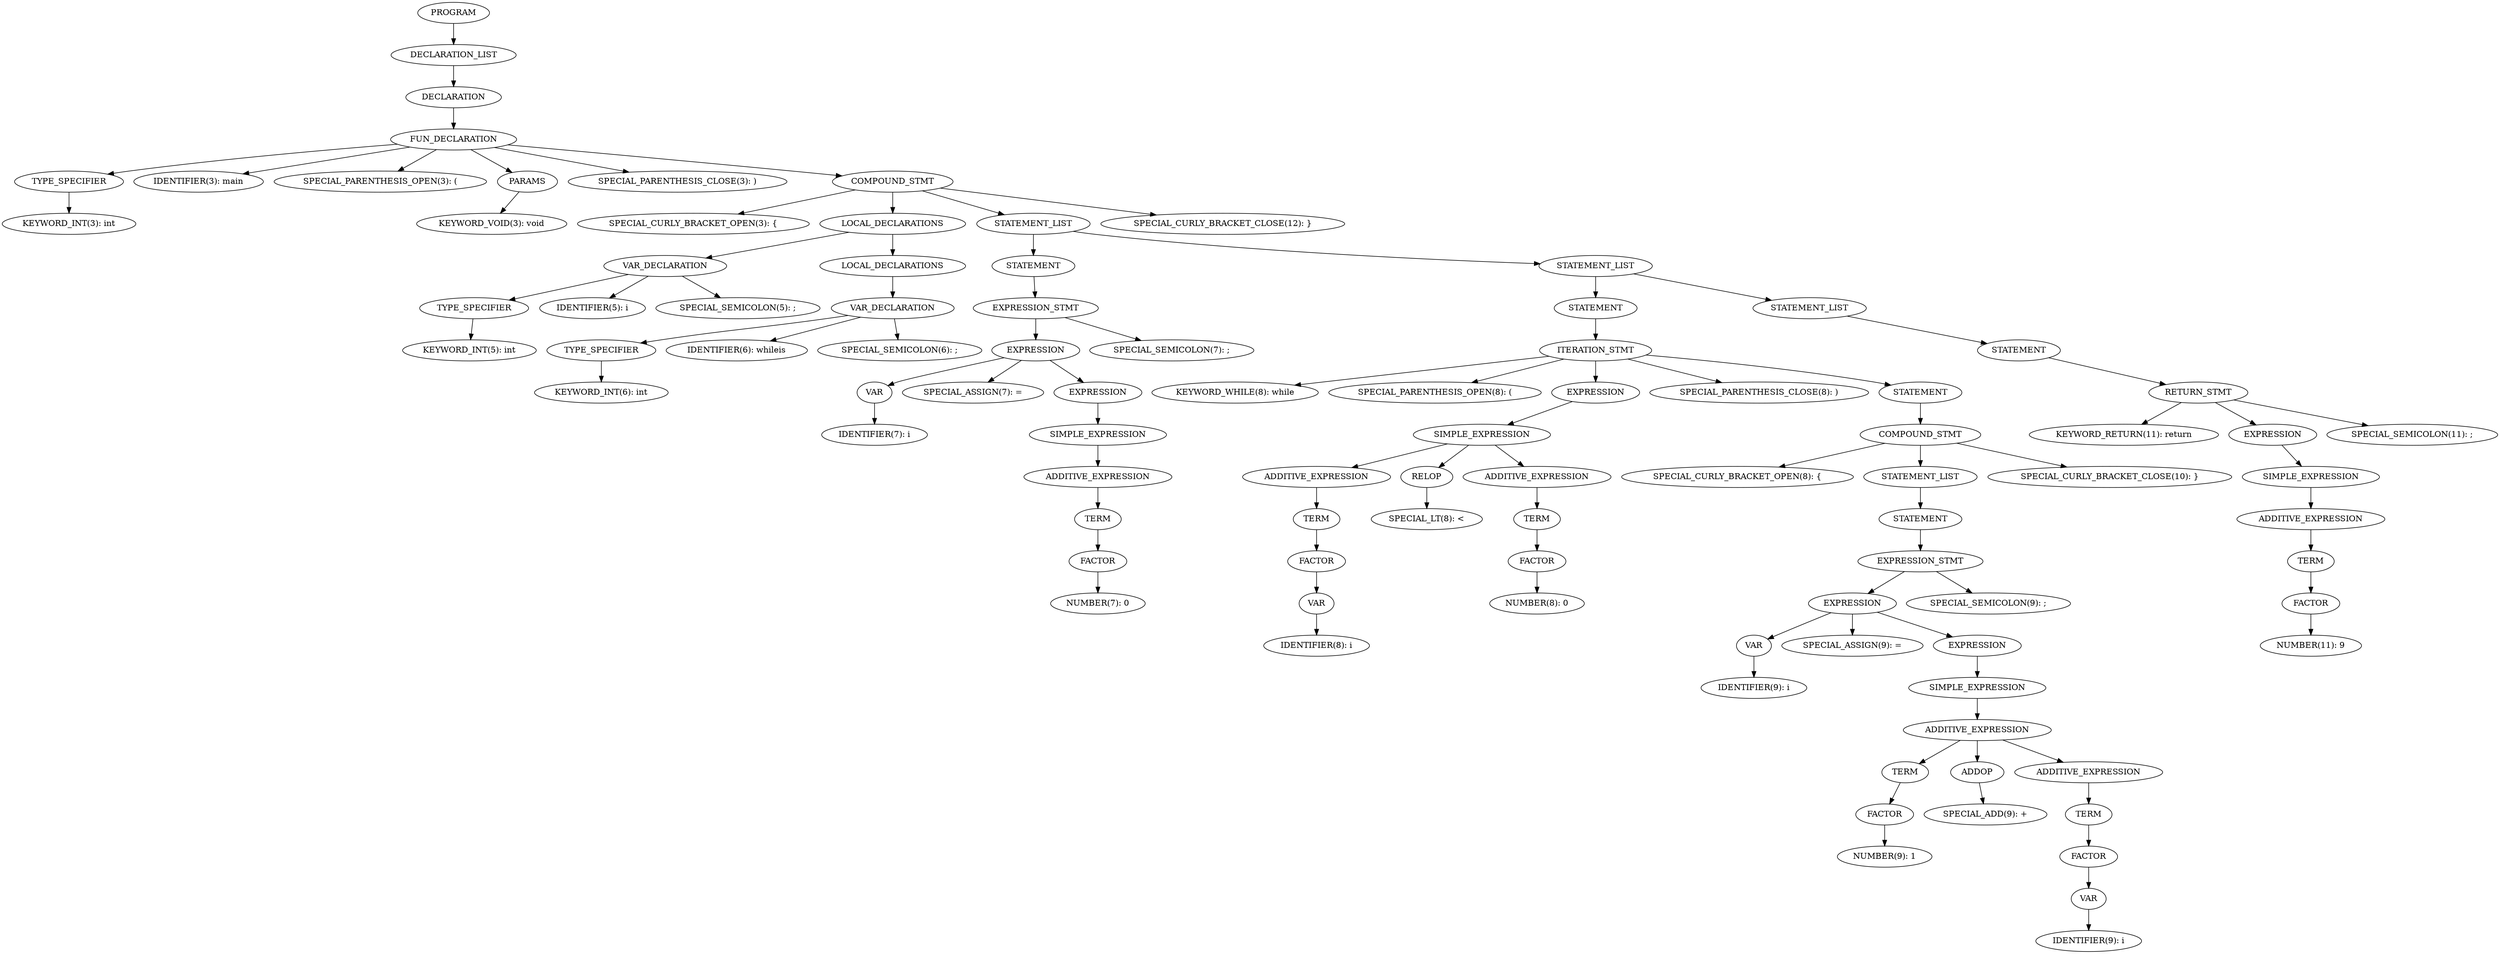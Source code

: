 digraph {
	163290024951 [label="PROGRAM"];
	163290051612 [label="DECLARATION_LIST"];
	163290051618 [label="DECLARATION"];
	163290051639 [label="FUN_DECLARATION"];
	163290051651 [label="TYPE_SPECIFIER"];
	163290051657 [label="KEYWORD_INT(3): int"];
	163290051657 [label="KEYWORD_INT(3): int"];
	163290051651 [label="TYPE_SPECIFIER"];
	163290051660 [label="IDENTIFIER(3): main"];
	163290051660 [label="IDENTIFIER(3): main"];
	163290051666 [label="SPECIAL_PARENTHESIS_OPEN(3): ("];
	163290051666 [label="SPECIAL_PARENTHESIS_OPEN(3): ("];
	163290051672 [label="PARAMS"];
	163290051702 [label="KEYWORD_VOID(3): void"];
	163290051702 [label="KEYWORD_VOID(3): void"];
	163290051672 [label="PARAMS"];
	163290051708 [label="SPECIAL_PARENTHESIS_CLOSE(3): )"];
	163290051708 [label="SPECIAL_PARENTHESIS_CLOSE(3): )"];
	163290051714 [label="COMPOUND_STMT"];
	163290051723 [label="SPECIAL_CURLY_BRACKET_OPEN(3): {"];
	163290051723 [label="SPECIAL_CURLY_BRACKET_OPEN(3): {"];
	163290051726 [label="LOCAL_DECLARATIONS"];
	163290051735 [label="VAR_DECLARATION"];
	163290051741 [label="TYPE_SPECIFIER"];
	163290051747 [label="KEYWORD_INT(5): int"];
	163290051747 [label="KEYWORD_INT(5): int"];
	163290051741 [label="TYPE_SPECIFIER"];
	163290051750 [label="IDENTIFIER(5): i"];
	163290051750 [label="IDENTIFIER(5): i"];
	163290051756 [label="SPECIAL_SEMICOLON(5): ;"];
	163290051756 [label="SPECIAL_SEMICOLON(5): ;"];
	163290051735 [label="VAR_DECLARATION"];
	163290051762 [label="LOCAL_DECLARATIONS"];
	163290051771 [label="VAR_DECLARATION"];
	163290051777 [label="TYPE_SPECIFIER"];
	163290051783 [label="KEYWORD_INT(6): int"];
	163290051783 [label="KEYWORD_INT(6): int"];
	163290051777 [label="TYPE_SPECIFIER"];
	163290051786 [label="IDENTIFIER(6): whileis"];
	163290051786 [label="IDENTIFIER(6): whileis"];
	163290051825 [label="SPECIAL_SEMICOLON(6): ;"];
	163290051825 [label="SPECIAL_SEMICOLON(6): ;"];
	163290051771 [label="VAR_DECLARATION"];
	163290051762 [label="LOCAL_DECLARATIONS"];
	163290051726 [label="LOCAL_DECLARATIONS"];
	163290051819 [label="STATEMENT_LIST"];
	163290051810 [label="STATEMENT"];
	163290051804 [label="EXPRESSION_STMT"];
	163290051798 [label="EXPRESSION"];
	163290051792 [label="VAR"];
	163290034951 [label="IDENTIFIER(7): i"];
	163290034951 [label="IDENTIFIER(7): i"];
	163290051792 [label="VAR"];
	163290034954 [label="SPECIAL_ASSIGN(7): ="];
	163290034954 [label="SPECIAL_ASSIGN(7): ="];
	163290034960 [label="EXPRESSION"];
	163290034969 [label="SIMPLE_EXPRESSION"];
	163290034975 [label="ADDITIVE_EXPRESSION"];
	163290034981 [label="TERM"];
	163290034987 [label="FACTOR"];
	163290034993 [label="NUMBER(7): 0"];
	163290034993 [label="NUMBER(7): 0"];
	163290034987 [label="FACTOR"];
	163290034981 [label="TERM"];
	163290034975 [label="ADDITIVE_EXPRESSION"];
	163290034969 [label="SIMPLE_EXPRESSION"];
	163290034960 [label="EXPRESSION"];
	163290051798 [label="EXPRESSION"];
	163290034996 [label="SPECIAL_SEMICOLON(7): ;"];
	163290034996 [label="SPECIAL_SEMICOLON(7): ;"];
	163290051804 [label="EXPRESSION_STMT"];
	163290051810 [label="STATEMENT"];
	163290035002 [label="STATEMENT_LIST"];
	163290035011 [label="STATEMENT"];
	163290035020 [label="ITERATION_STMT"];
	163290035026 [label="KEYWORD_WHILE(8): while"];
	163290035026 [label="KEYWORD_WHILE(8): while"];
	163290035029 [label="SPECIAL_PARENTHESIS_OPEN(8): ("];
	163290035029 [label="SPECIAL_PARENTHESIS_OPEN(8): ("];
	163290035035 [label="EXPRESSION"];
	163290035053 [label="SIMPLE_EXPRESSION"];
	163290035062 [label="ADDITIVE_EXPRESSION"];
	163290035068 [label="TERM"];
	163290035074 [label="FACTOR"];
	163290035080 [label="VAR"];
	163290035086 [label="IDENTIFIER(8): i"];
	163290035086 [label="IDENTIFIER(8): i"];
	163290035080 [label="VAR"];
	163290035074 [label="FACTOR"];
	163290035068 [label="TERM"];
	163290035062 [label="ADDITIVE_EXPRESSION"];
	163290035089 [label="RELOP"];
	163290035098 [label="SPECIAL_LT(8): <"];
	163290035098 [label="SPECIAL_LT(8): <"];
	163290035089 [label="RELOP"];
	163290035101 [label="ADDITIVE_EXPRESSION"];
	163290035110 [label="TERM"];
	163290035116 [label="FACTOR"];
	163290035122 [label="NUMBER(8): 0"];
	163290035122 [label="NUMBER(8): 0"];
	163290035116 [label="FACTOR"];
	163290035110 [label="TERM"];
	163290035101 [label="ADDITIVE_EXPRESSION"];
	163290035053 [label="SIMPLE_EXPRESSION"];
	163290035035 [label="EXPRESSION"];
	163290035125 [label="SPECIAL_PARENTHESIS_CLOSE(8): )"];
	163290035125 [label="SPECIAL_PARENTHESIS_CLOSE(8): )"];
	163290035131 [label="STATEMENT"];
	163290035140 [label="COMPOUND_STMT"];
	163290035146 [label="SPECIAL_CURLY_BRACKET_OPEN(8): {"];
	163290035146 [label="SPECIAL_CURLY_BRACKET_OPEN(8): {"];
	163290035149 [label="STATEMENT_LIST"];
	163290035197 [label="STATEMENT"];
	163290035191 [label="EXPRESSION_STMT"];
	163290035185 [label="EXPRESSION"];
	163290035179 [label="VAR"];
	163290035173 [label="IDENTIFIER(9): i"];
	163290035173 [label="IDENTIFIER(9): i"];
	163290035179 [label="VAR"];
	163290035170 [label="SPECIAL_ASSIGN(9): ="];
	163290035170 [label="SPECIAL_ASSIGN(9): ="];
	163290035164 [label="EXPRESSION"];
	163290033924 [label="SIMPLE_EXPRESSION"];
	163290033930 [label="ADDITIVE_EXPRESSION"];
	163290033936 [label="TERM"];
	163290033942 [label="FACTOR"];
	163290033951 [label="NUMBER(9): 1"];
	163290033951 [label="NUMBER(9): 1"];
	163290033942 [label="FACTOR"];
	163290033936 [label="TERM"];
	163290033954 [label="ADDOP"];
	163290033963 [label="SPECIAL_ADD(9): +"];
	163290033963 [label="SPECIAL_ADD(9): +"];
	163290033954 [label="ADDOP"];
	163290033966 [label="ADDITIVE_EXPRESSION"];
	163290033975 [label="TERM"];
	163290033981 [label="FACTOR"];
	163290033987 [label="VAR"];
	163290033993 [label="IDENTIFIER(9): i"];
	163290033993 [label="IDENTIFIER(9): i"];
	163290033987 [label="VAR"];
	163290033981 [label="FACTOR"];
	163290033975 [label="TERM"];
	163290033966 [label="ADDITIVE_EXPRESSION"];
	163290033930 [label="ADDITIVE_EXPRESSION"];
	163290033924 [label="SIMPLE_EXPRESSION"];
	163290035164 [label="EXPRESSION"];
	163290035185 [label="EXPRESSION"];
	163290033996 [label="SPECIAL_SEMICOLON(9): ;"];
	163290033996 [label="SPECIAL_SEMICOLON(9): ;"];
	163290035191 [label="EXPRESSION_STMT"];
	163290035197 [label="STATEMENT"];
	163290035149 [label="STATEMENT_LIST"];
	163290034002 [label="SPECIAL_CURLY_BRACKET_CLOSE(10): }"];
	163290034002 [label="SPECIAL_CURLY_BRACKET_CLOSE(10): }"];
	163290035140 [label="COMPOUND_STMT"];
	163290035131 [label="STATEMENT"];
	163290035020 [label="ITERATION_STMT"];
	163290035011 [label="STATEMENT"];
	163290034008 [label="STATEMENT_LIST"];
	163290034017 [label="STATEMENT"];
	163290034023 [label="RETURN_STMT"];
	163290034029 [label="KEYWORD_RETURN(11): return"];
	163290034029 [label="KEYWORD_RETURN(11): return"];
	163290034032 [label="EXPRESSION"];
	163290034041 [label="SIMPLE_EXPRESSION"];
	163290034173 [label="ADDITIVE_EXPRESSION"];
	163290034167 [label="TERM"];
	163290034161 [label="FACTOR"];
	163290034155 [label="NUMBER(11): 9"];
	163290034155 [label="NUMBER(11): 9"];
	163290034161 [label="FACTOR"];
	163290034167 [label="TERM"];
	163290034173 [label="ADDITIVE_EXPRESSION"];
	163290034041 [label="SIMPLE_EXPRESSION"];
	163290034032 [label="EXPRESSION"];
	163290034152 [label="SPECIAL_SEMICOLON(11): ;"];
	163290034152 [label="SPECIAL_SEMICOLON(11): ;"];
	163290034023 [label="RETURN_STMT"];
	163290034017 [label="STATEMENT"];
	163290034008 [label="STATEMENT_LIST"];
	163290035002 [label="STATEMENT_LIST"];
	163290051819 [label="STATEMENT_LIST"];
	163290034146 [label="SPECIAL_CURLY_BRACKET_CLOSE(12): }"];
	163290034146 [label="SPECIAL_CURLY_BRACKET_CLOSE(12): }"];
	163290051714 [label="COMPOUND_STMT"];
	163290051639 [label="FUN_DECLARATION"];
	163290051618 [label="DECLARATION"];
	163290051612 [label="DECLARATION_LIST"];
163290051651 -> 163290051657;
163290051639 -> 163290051651;
163290051639 -> 163290051660;
163290051639 -> 163290051666;
163290051672 -> 163290051702;
163290051639 -> 163290051672;
163290051639 -> 163290051708;
163290051714 -> 163290051723;
163290051741 -> 163290051747;
163290051735 -> 163290051741;
163290051735 -> 163290051750;
163290051735 -> 163290051756;
163290051726 -> 163290051735;
163290051777 -> 163290051783;
163290051771 -> 163290051777;
163290051771 -> 163290051786;
163290051771 -> 163290051825;
163290051762 -> 163290051771;
163290051726 -> 163290051762;
163290051714 -> 163290051726;
163290051792 -> 163290034951;
163290051798 -> 163290051792;
163290051798 -> 163290034954;
163290034987 -> 163290034993;
163290034981 -> 163290034987;
163290034975 -> 163290034981;
163290034969 -> 163290034975;
163290034960 -> 163290034969;
163290051798 -> 163290034960;
163290051804 -> 163290051798;
163290051804 -> 163290034996;
163290051810 -> 163290051804;
163290051819 -> 163290051810;
163290035020 -> 163290035026;
163290035020 -> 163290035029;
163290035080 -> 163290035086;
163290035074 -> 163290035080;
163290035068 -> 163290035074;
163290035062 -> 163290035068;
163290035053 -> 163290035062;
163290035089 -> 163290035098;
163290035053 -> 163290035089;
163290035116 -> 163290035122;
163290035110 -> 163290035116;
163290035101 -> 163290035110;
163290035053 -> 163290035101;
163290035035 -> 163290035053;
163290035020 -> 163290035035;
163290035020 -> 163290035125;
163290035140 -> 163290035146;
163290035179 -> 163290035173;
163290035185 -> 163290035179;
163290035185 -> 163290035170;
163290033942 -> 163290033951;
163290033936 -> 163290033942;
163290033930 -> 163290033936;
163290033954 -> 163290033963;
163290033930 -> 163290033954;
163290033987 -> 163290033993;
163290033981 -> 163290033987;
163290033975 -> 163290033981;
163290033966 -> 163290033975;
163290033930 -> 163290033966;
163290033924 -> 163290033930;
163290035164 -> 163290033924;
163290035185 -> 163290035164;
163290035191 -> 163290035185;
163290035191 -> 163290033996;
163290035197 -> 163290035191;
163290035149 -> 163290035197;
163290035140 -> 163290035149;
163290035140 -> 163290034002;
163290035131 -> 163290035140;
163290035020 -> 163290035131;
163290035011 -> 163290035020;
163290035002 -> 163290035011;
163290034023 -> 163290034029;
163290034161 -> 163290034155;
163290034167 -> 163290034161;
163290034173 -> 163290034167;
163290034041 -> 163290034173;
163290034032 -> 163290034041;
163290034023 -> 163290034032;
163290034023 -> 163290034152;
163290034017 -> 163290034023;
163290034008 -> 163290034017;
163290035002 -> 163290034008;
163290051819 -> 163290035002;
163290051714 -> 163290051819;
163290051714 -> 163290034146;
163290051639 -> 163290051714;
163290051618 -> 163290051639;
163290051612 -> 163290051618;
163290024951 -> 163290051612;
}